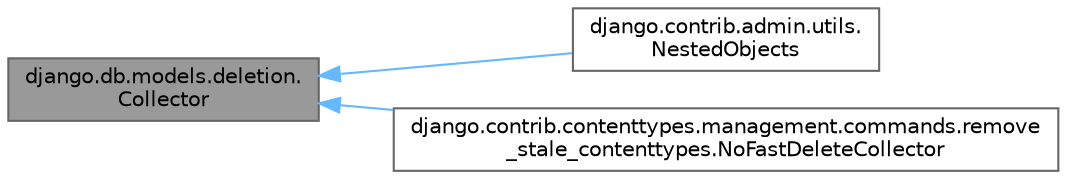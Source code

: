 digraph "django.db.models.deletion.Collector"
{
 // LATEX_PDF_SIZE
  bgcolor="transparent";
  edge [fontname=Helvetica,fontsize=10,labelfontname=Helvetica,labelfontsize=10];
  node [fontname=Helvetica,fontsize=10,shape=box,height=0.2,width=0.4];
  rankdir="LR";
  Node1 [id="Node000001",label="django.db.models.deletion.\lCollector",height=0.2,width=0.4,color="gray40", fillcolor="grey60", style="filled", fontcolor="black",tooltip=" "];
  Node1 -> Node2 [id="edge3_Node000001_Node000002",dir="back",color="steelblue1",style="solid",tooltip=" "];
  Node2 [id="Node000002",label="django.contrib.admin.utils.\lNestedObjects",height=0.2,width=0.4,color="gray40", fillcolor="white", style="filled",URL="$classdjango_1_1contrib_1_1admin_1_1utils_1_1NestedObjects.html",tooltip=" "];
  Node1 -> Node3 [id="edge4_Node000001_Node000003",dir="back",color="steelblue1",style="solid",tooltip=" "];
  Node3 [id="Node000003",label="django.contrib.contenttypes.management.commands.remove\l_stale_contenttypes.NoFastDeleteCollector",height=0.2,width=0.4,color="gray40", fillcolor="white", style="filled",URL="$classdjango_1_1contrib_1_1contenttypes_1_1management_1_1commands_1_1remove__stale__contenttypes_1_1NoFastDeleteCollector.html",tooltip=" "];
}
